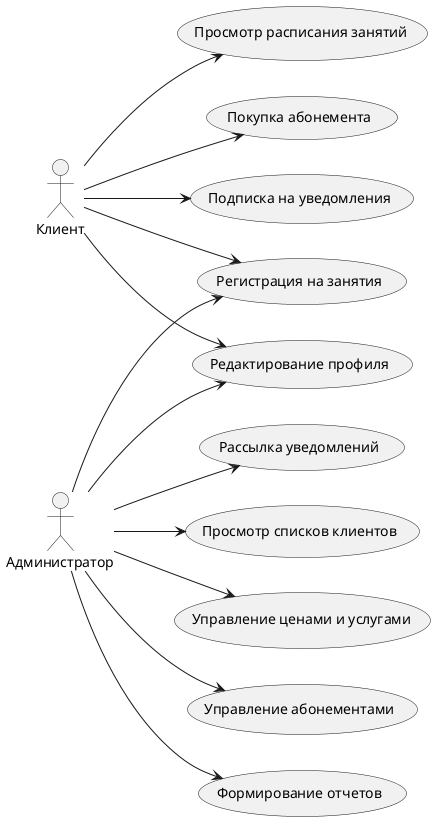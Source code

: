 @startuml
left to right direction
actor "Клиент" as client
  usecase "Просмотр расписания занятий" as D1
  usecase "Регистрация на занятия" as D2
  usecase "Редактирование профиля" as D3
  usecase "Покупка абонемента" as D4
  usecase "Подписка на уведомления" as D5
  
actor "Администратор" as admin
  usecase "Рассылка уведомлений" as D6
  usecase "Просмотр списков клиентов" as D7
  usecase "Управление ценами и услугами" as D8
  usecase "Управление абонементами" as D9
  usecase "Формирование отчетов" as D10
client --> D1
client --> D2
client --> D3
client --> D4
client --> D5

admin --> D3
admin --> D6
admin --> D7
admin --> D8
admin --> D9
admin --> D10
admin --> D2
@enduml
